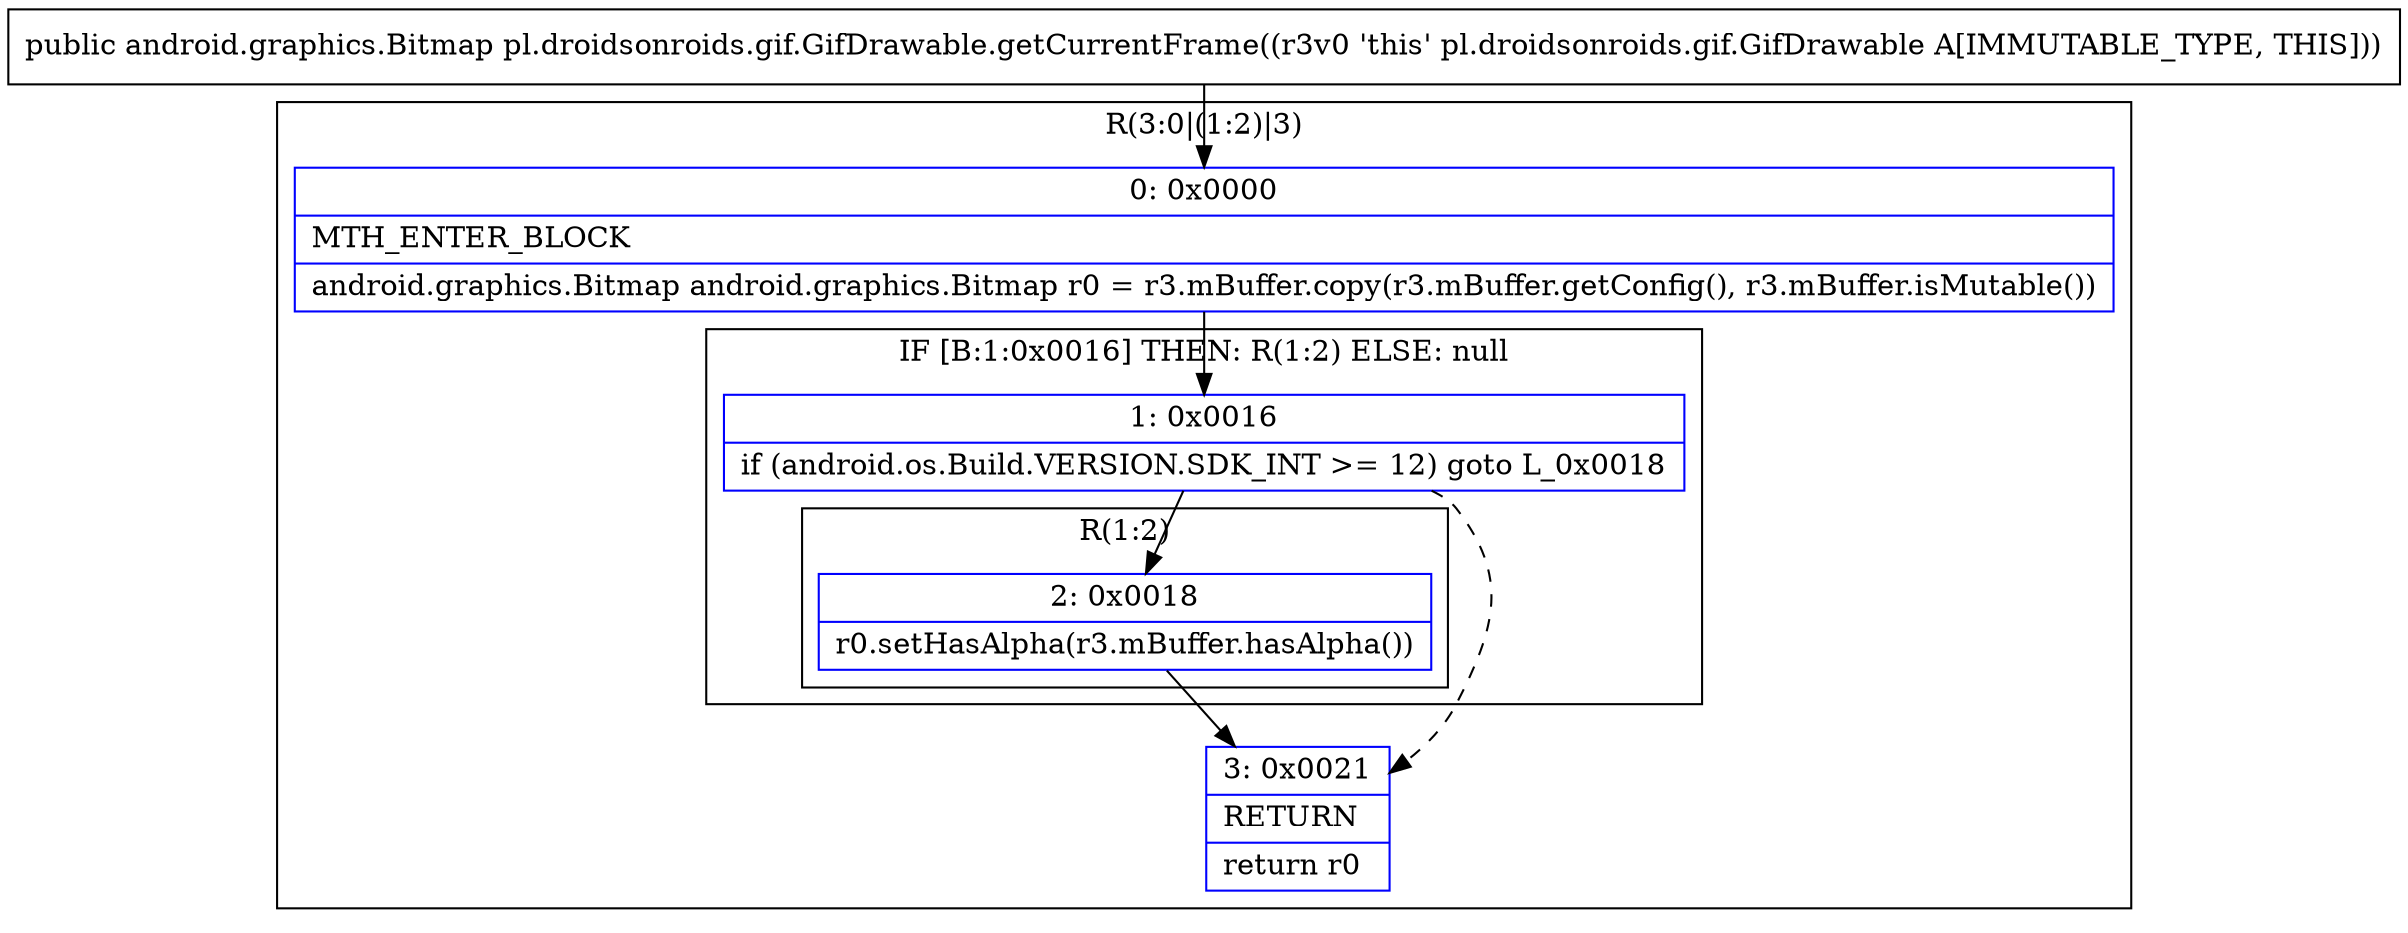 digraph "CFG forpl.droidsonroids.gif.GifDrawable.getCurrentFrame()Landroid\/graphics\/Bitmap;" {
subgraph cluster_Region_1944338513 {
label = "R(3:0|(1:2)|3)";
node [shape=record,color=blue];
Node_0 [shape=record,label="{0\:\ 0x0000|MTH_ENTER_BLOCK\l|android.graphics.Bitmap android.graphics.Bitmap r0 = r3.mBuffer.copy(r3.mBuffer.getConfig(), r3.mBuffer.isMutable())\l}"];
subgraph cluster_IfRegion_1301383617 {
label = "IF [B:1:0x0016] THEN: R(1:2) ELSE: null";
node [shape=record,color=blue];
Node_1 [shape=record,label="{1\:\ 0x0016|if (android.os.Build.VERSION.SDK_INT \>= 12) goto L_0x0018\l}"];
subgraph cluster_Region_15525184 {
label = "R(1:2)";
node [shape=record,color=blue];
Node_2 [shape=record,label="{2\:\ 0x0018|r0.setHasAlpha(r3.mBuffer.hasAlpha())\l}"];
}
}
Node_3 [shape=record,label="{3\:\ 0x0021|RETURN\l|return r0\l}"];
}
MethodNode[shape=record,label="{public android.graphics.Bitmap pl.droidsonroids.gif.GifDrawable.getCurrentFrame((r3v0 'this' pl.droidsonroids.gif.GifDrawable A[IMMUTABLE_TYPE, THIS])) }"];
MethodNode -> Node_0;
Node_0 -> Node_1;
Node_1 -> Node_2;
Node_1 -> Node_3[style=dashed];
Node_2 -> Node_3;
}

